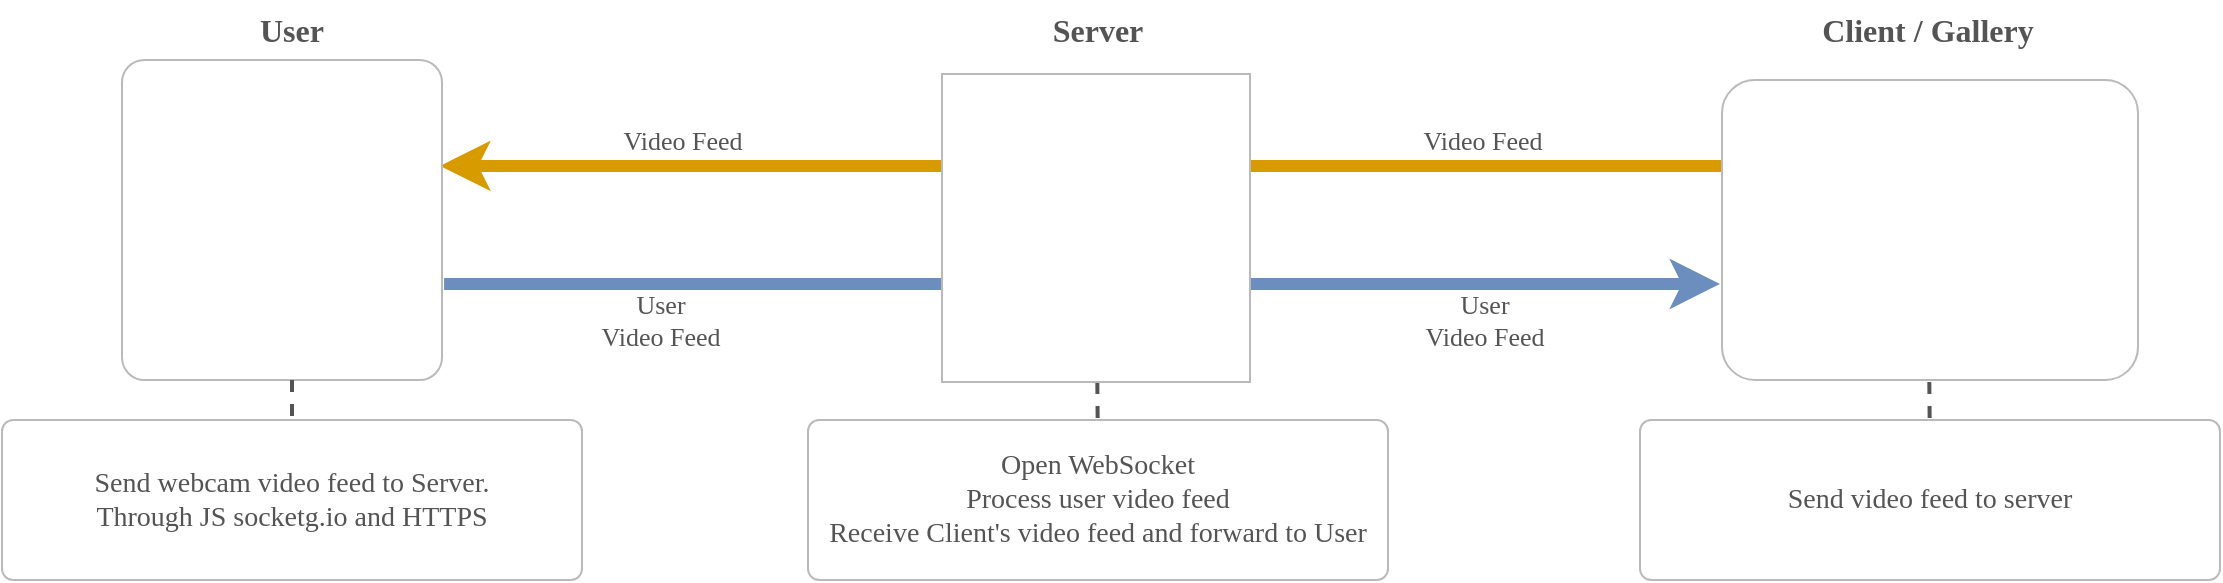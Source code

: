 <mxfile version="16.0.0" type="device"><diagram id="4XVrapf-kSiNKiPgeobm" name="Page-1"><mxGraphModel dx="2012" dy="628" grid="1" gridSize="10" guides="1" tooltips="1" connect="1" arrows="1" fold="1" page="1" pageScale="1" pageWidth="827" pageHeight="1169" math="0" shadow="0"><root><mxCell id="0"/><mxCell id="1" parent="0"/><mxCell id="M-Ia4E1aTIRpVap6JbxB-25" style="rounded=0;orthogonalLoop=1;jettySize=auto;html=1;strokeWidth=6;strokeColor=#d79b00;startArrow=classic;startFill=1;endArrow=none;endFill=0;fillColor=#ffe6cc;exitX=0.994;exitY=0.331;exitDx=0;exitDy=0;exitPerimeter=0;" edge="1" parent="1" source="M-Ia4E1aTIRpVap6JbxB-11"><mxGeometry relative="1" as="geometry"><mxPoint x="-40" y="133" as="sourcePoint"/><mxPoint x="600" y="133" as="targetPoint"/></mxGeometry></mxCell><mxCell id="M-Ia4E1aTIRpVap6JbxB-38" value="Video Feed" style="edgeLabel;html=1;align=center;verticalAlign=middle;resizable=0;points=[];fontSize=13;fontFamily=Verdana;fontColor=#545454;" vertex="1" connectable="0" parent="M-Ia4E1aTIRpVap6JbxB-25"><mxGeometry x="-0.681" y="-2" relative="1" as="geometry"><mxPoint x="17" y="-15" as="offset"/></mxGeometry></mxCell><mxCell id="M-Ia4E1aTIRpVap6JbxB-39" value="Video Feed" style="edgeLabel;html=1;align=center;verticalAlign=middle;resizable=0;points=[];fontSize=13;fontFamily=Verdana;fontColor=#545454;" vertex="1" connectable="0" parent="M-Ia4E1aTIRpVap6JbxB-25"><mxGeometry x="0.656" y="-1" relative="1" as="geometry"><mxPoint x="-18" y="-14" as="offset"/></mxGeometry></mxCell><mxCell id="M-Ia4E1aTIRpVap6JbxB-24" style="rounded=0;orthogonalLoop=1;jettySize=auto;html=1;strokeWidth=6;strokeColor=#6c8ebf;fillColor=#dae8fc;exitX=0.994;exitY=0.694;exitDx=0;exitDy=0;exitPerimeter=0;" edge="1" parent="1"><mxGeometry relative="1" as="geometry"><mxPoint x="-48.96" y="192.04" as="sourcePoint"/><mxPoint x="589" y="192" as="targetPoint"/></mxGeometry></mxCell><mxCell id="M-Ia4E1aTIRpVap6JbxB-40" value="User&lt;br style=&quot;font-size: 13px;&quot;&gt;Video Feed" style="edgeLabel;html=1;align=center;verticalAlign=middle;resizable=0;points=[];fontSize=13;fontFamily=Verdana;fontColor=#545454;" vertex="1" connectable="0" parent="M-Ia4E1aTIRpVap6JbxB-24"><mxGeometry x="-0.662" y="2" relative="1" as="geometry"><mxPoint y="20" as="offset"/></mxGeometry></mxCell><mxCell id="M-Ia4E1aTIRpVap6JbxB-41" value="User&lt;br style=&quot;font-size: 13px;&quot;&gt;Video Feed" style="edgeLabel;html=1;align=center;verticalAlign=middle;resizable=0;points=[];fontSize=13;fontFamily=Verdana;fontColor=#545454;" vertex="1" connectable="0" parent="M-Ia4E1aTIRpVap6JbxB-24"><mxGeometry x="0.6" y="3" relative="1" as="geometry"><mxPoint x="9" y="21" as="offset"/></mxGeometry></mxCell><mxCell id="M-Ia4E1aTIRpVap6JbxB-27" style="edgeStyle=none;rounded=0;orthogonalLoop=1;jettySize=auto;html=1;entryX=0.5;entryY=0;entryDx=0;entryDy=0;fontColor=#78FF1F;startArrow=none;startFill=0;endArrow=none;endFill=0;strokeWidth=2;dashed=1;strokeColor=#545454;" edge="1" parent="1" source="M-Ia4E1aTIRpVap6JbxB-14"><mxGeometry relative="1" as="geometry"><mxPoint x="278" y="280" as="targetPoint"/></mxGeometry></mxCell><mxCell id="M-Ia4E1aTIRpVap6JbxB-14" value="" style="shape=image;html=1;verticalAlign=top;verticalLabelPosition=bottom;labelBackgroundColor=#ffffff;imageAspect=0;aspect=fixed;image=https://cdn1.iconfinder.com/data/icons/ios-11-glyphs/30/server-128.png;imageBackground=default;sketch=0;strokeColor=default;imageBorder=#BABABA;" vertex="1" parent="1"><mxGeometry x="200" y="87" width="154" height="154" as="geometry"/></mxCell><mxCell id="M-Ia4E1aTIRpVap6JbxB-15" value="" style="group;fillColor=default;sketch=0;shadow=0;glass=0;rounded=1;strokeColor=#BABABA;arcSize=7;" vertex="1" connectable="0" parent="1"><mxGeometry x="-210" y="80" width="160" height="160" as="geometry"/></mxCell><mxCell id="M-Ia4E1aTIRpVap6JbxB-10" value="" style="shape=image;html=1;verticalAlign=top;verticalLabelPosition=bottom;labelBackgroundColor=#ffffff;imageAspect=0;aspect=fixed;image=https://cdn1.iconfinder.com/data/icons/computer-hardware-glyphs-vol-1/52/camera__cam__web__multimedia__webcam__webcamera__live-128.png" vertex="1" parent="M-Ia4E1aTIRpVap6JbxB-15"><mxGeometry x="51" y="40" width="58" height="58" as="geometry"/></mxCell><mxCell id="M-Ia4E1aTIRpVap6JbxB-11" value="" style="shape=image;html=1;verticalAlign=top;verticalLabelPosition=bottom;labelBackgroundColor=#ffffff;imageAspect=0;aspect=fixed;image=https://cdn4.iconfinder.com/data/icons/ionicons/512/icon-laptop-128.png" vertex="1" parent="M-Ia4E1aTIRpVap6JbxB-15"><mxGeometry width="160" height="160" as="geometry"/></mxCell><mxCell id="M-Ia4E1aTIRpVap6JbxB-20" value="" style="group;rounded=1;fillColor=default;strokeColor=#BABABA;arcSize=11;perimeterSpacing=2;" vertex="1" connectable="0" parent="1"><mxGeometry x="590" y="90" width="208" height="150" as="geometry"/></mxCell><mxCell id="M-Ia4E1aTIRpVap6JbxB-17" value="" style="shape=image;html=1;verticalAlign=top;verticalLabelPosition=bottom;labelBackgroundColor=#ffffff;imageAspect=0;aspect=fixed;image=https://cdn1.iconfinder.com/data/icons/computer-hardware-glyphs-vol-1/52/camera__cam__web__multimedia__webcam__webcamera__live-128.png" vertex="1" parent="M-Ia4E1aTIRpVap6JbxB-20"><mxGeometry x="63.03" width="81.939" height="81.939" as="geometry"/></mxCell><mxCell id="M-Ia4E1aTIRpVap6JbxB-18" value="" style="shape=image;html=1;verticalAlign=top;verticalLabelPosition=bottom;labelBackgroundColor=#ffffff;imageAspect=0;aspect=fixed;image=https://cdn1.iconfinder.com/data/icons/computer-hardware-glyphs-vol-1/52/camera__cam__web__multimedia__webcam__webcamera__live-128.png" vertex="1" parent="M-Ia4E1aTIRpVap6JbxB-20"><mxGeometry y="55.645" width="81.939" height="81.939" as="geometry"/></mxCell><mxCell id="M-Ia4E1aTIRpVap6JbxB-19" value="" style="shape=image;html=1;verticalAlign=top;verticalLabelPosition=bottom;labelBackgroundColor=#ffffff;imageAspect=0;aspect=fixed;image=https://cdn1.iconfinder.com/data/icons/computer-hardware-glyphs-vol-1/52/camera__cam__web__multimedia__webcam__webcamera__live-128.png" vertex="1" parent="M-Ia4E1aTIRpVap6JbxB-20"><mxGeometry x="126.061" y="55.645" width="81.939" height="81.939" as="geometry"/></mxCell><mxCell id="M-Ia4E1aTIRpVap6JbxB-28" value="User" style="text;html=1;strokeColor=none;fillColor=none;align=center;verticalAlign=middle;whiteSpace=wrap;rounded=0;shadow=0;glass=0;sketch=0;fontColor=#545454;fontFamily=Verdana;fontSize=16;fontStyle=1" vertex="1" parent="1"><mxGeometry x="-205" y="50" width="160" height="30" as="geometry"/></mxCell><mxCell id="M-Ia4E1aTIRpVap6JbxB-30" value="Server" style="text;html=1;strokeColor=none;fillColor=none;align=center;verticalAlign=middle;whiteSpace=wrap;rounded=0;shadow=0;glass=0;sketch=0;fontColor=#545454;fontFamily=Verdana;fontSize=16;fontStyle=1" vertex="1" parent="1"><mxGeometry x="208" y="50" width="140" height="30" as="geometry"/></mxCell><mxCell id="M-Ia4E1aTIRpVap6JbxB-31" style="edgeStyle=none;rounded=0;orthogonalLoop=1;jettySize=auto;html=1;entryX=0.5;entryY=0;entryDx=0;entryDy=0;fontColor=#78FF1F;startArrow=none;startFill=0;endArrow=none;endFill=0;strokeWidth=2;dashed=1;strokeColor=#545454;" edge="1" parent="1" target="M-Ia4E1aTIRpVap6JbxB-32"><mxGeometry relative="1" as="geometry"><mxPoint x="-125" y="240" as="sourcePoint"/></mxGeometry></mxCell><mxCell id="M-Ia4E1aTIRpVap6JbxB-32" value="&lt;span style=&quot;font-size: 14px&quot;&gt;Send webcam video feed to Server.&lt;/span&gt;&lt;br style=&quot;font-size: 14px&quot;&gt;&lt;span style=&quot;font-size: 14px&quot;&gt;Through JS socketg.io and HTTPS&lt;/span&gt;" style="rounded=1;html=1;shadow=0;glass=0;sketch=0;fontColor=#545454;strokeColor=#BABABA;strokeWidth=1;fillColor=default;arcSize=7;fontFamily=Verdana;fontSize=14;align=center;spacing=1;whiteSpace=wrap;" vertex="1" parent="1"><mxGeometry x="-270" y="260" width="290" height="80" as="geometry"/></mxCell><mxCell id="M-Ia4E1aTIRpVap6JbxB-33" style="edgeStyle=none;rounded=0;orthogonalLoop=1;jettySize=auto;html=1;entryX=0.5;entryY=0;entryDx=0;entryDy=0;fontColor=#78FF1F;startArrow=none;startFill=0;endArrow=none;endFill=0;strokeWidth=2;dashed=1;strokeColor=#545454;" edge="1" parent="1"><mxGeometry relative="1" as="geometry"><mxPoint x="693.664" y="241" as="sourcePoint"/><mxPoint x="694" y="280" as="targetPoint"/></mxGeometry></mxCell><mxCell id="M-Ia4E1aTIRpVap6JbxB-35" value="Client / Gallery" style="text;html=1;strokeColor=none;fillColor=none;align=center;verticalAlign=middle;whiteSpace=wrap;rounded=0;shadow=0;glass=0;sketch=0;fontColor=#545454;fontFamily=Verdana;fontSize=16;fontStyle=1" vertex="1" parent="1"><mxGeometry x="588" y="50" width="210" height="30" as="geometry"/></mxCell><mxCell id="M-Ia4E1aTIRpVap6JbxB-42" value="Open WebSocket&lt;br&gt;Process user video feed&lt;br&gt;Receive Client's video feed and forward to User" style="rounded=1;html=1;shadow=0;glass=0;sketch=0;fontColor=#545454;strokeColor=#BABABA;strokeWidth=1;fillColor=default;arcSize=7;fontFamily=Verdana;fontSize=14;align=center;spacing=1;whiteSpace=wrap;" vertex="1" parent="1"><mxGeometry x="133" y="260" width="290" height="80" as="geometry"/></mxCell><mxCell id="M-Ia4E1aTIRpVap6JbxB-43" value="Send video feed to server" style="rounded=1;html=1;shadow=0;glass=0;sketch=0;fontColor=#545454;strokeColor=#BABABA;strokeWidth=1;fillColor=default;arcSize=7;fontFamily=Verdana;fontSize=14;align=center;spacing=1;whiteSpace=wrap;" vertex="1" parent="1"><mxGeometry x="549" y="260" width="290" height="80" as="geometry"/></mxCell></root></mxGraphModel></diagram></mxfile>